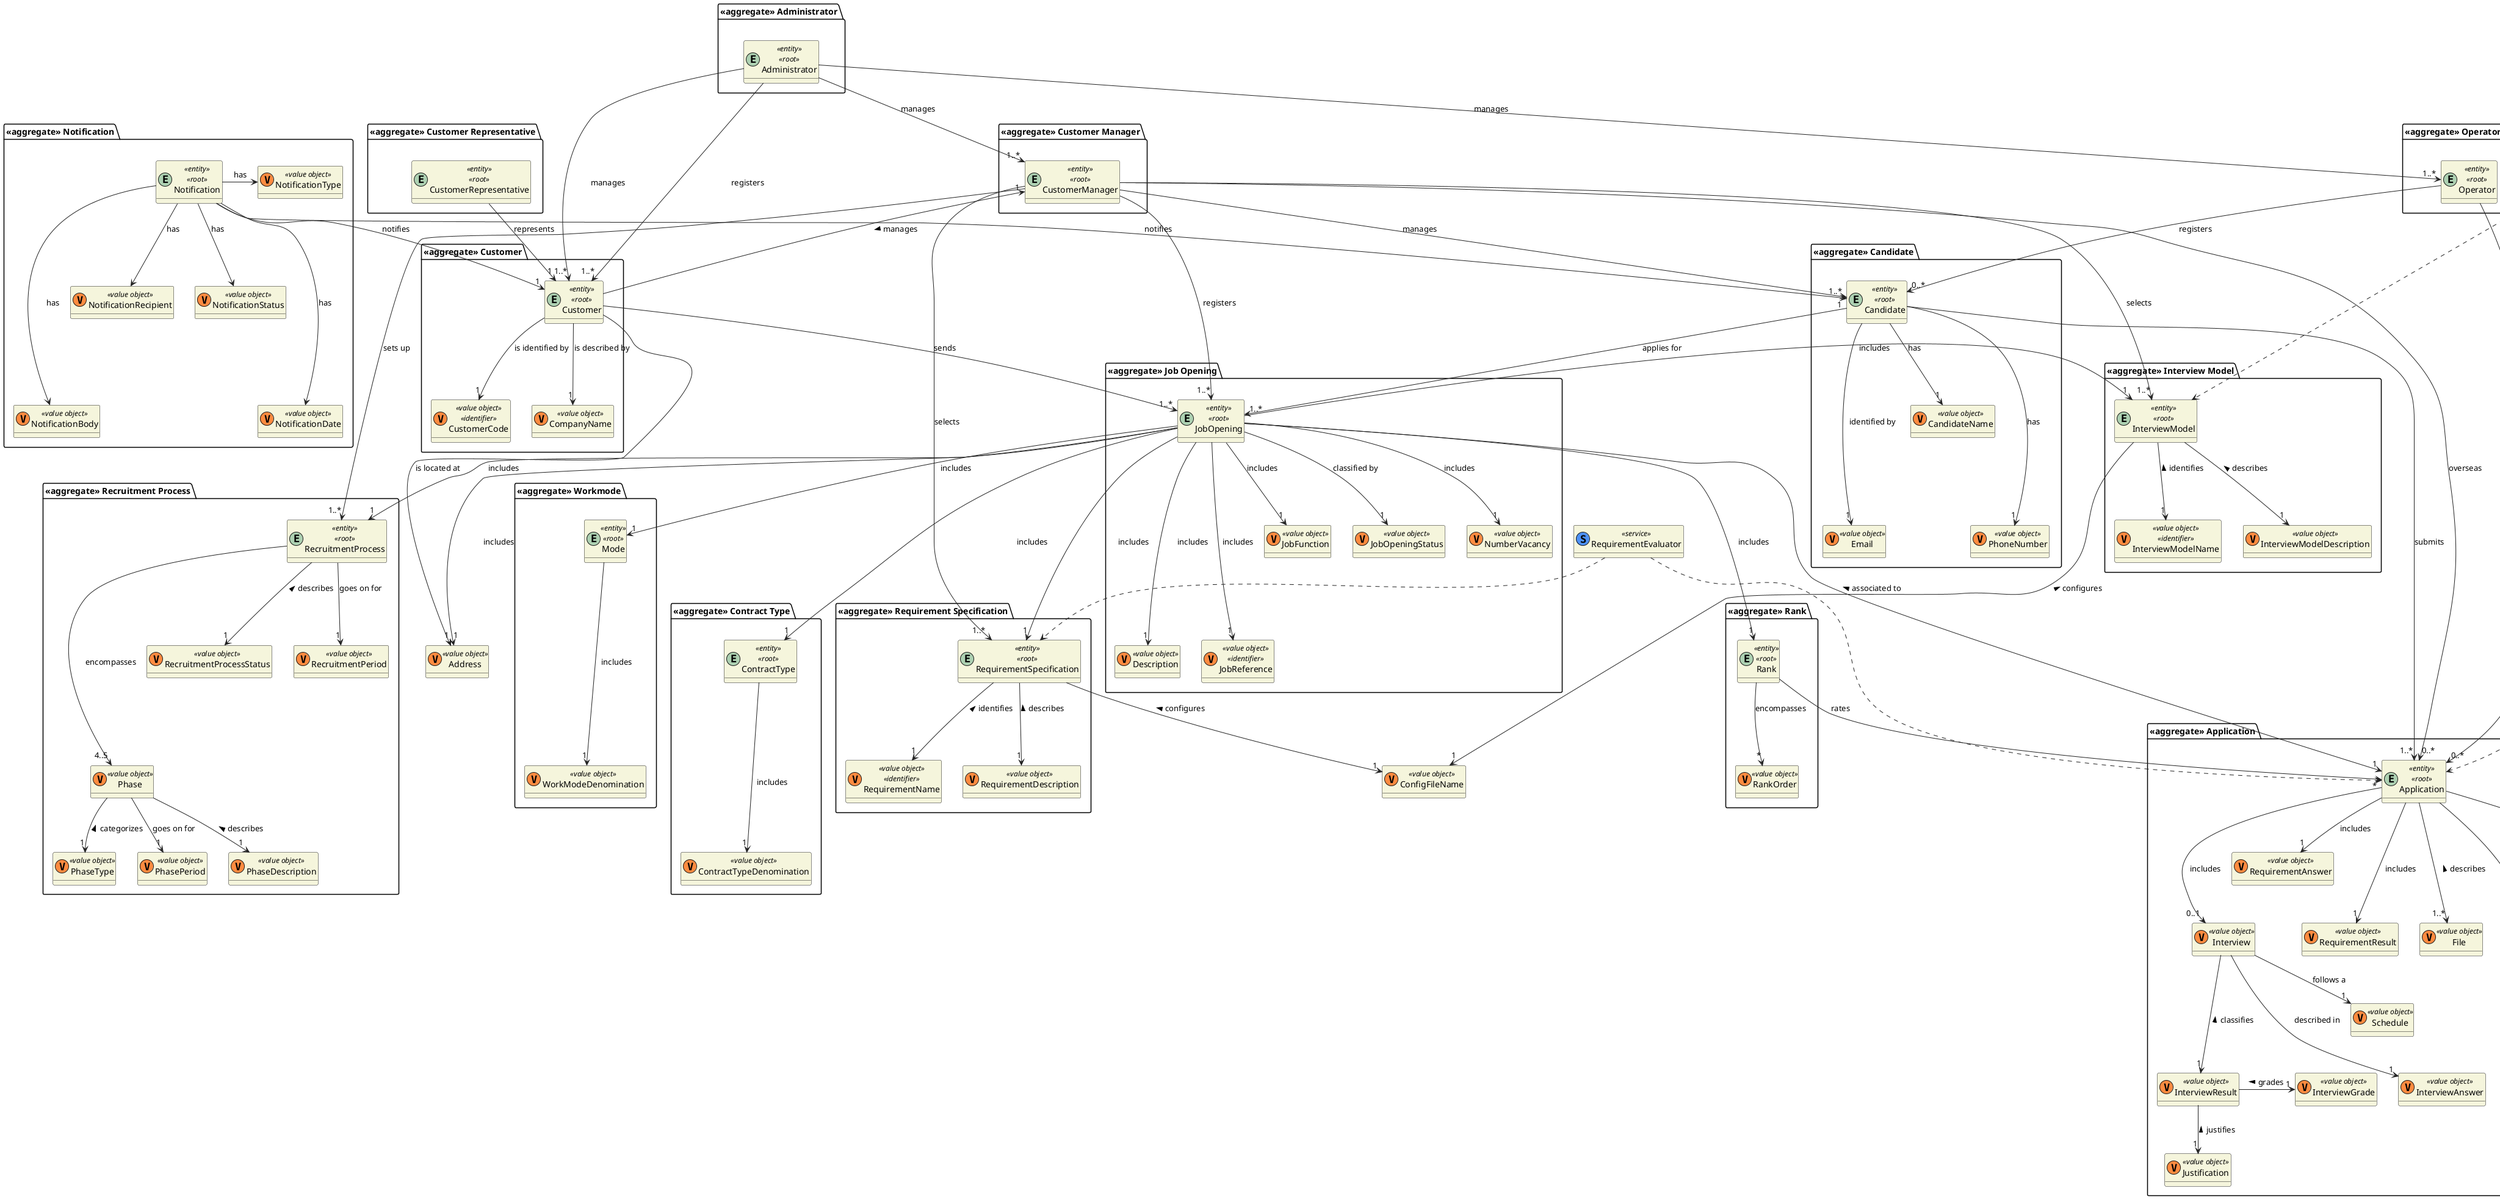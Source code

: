 @startuml
'https://plantuml.com/class-diagram

skinparam classAttributeIconSize 0
hide empty attributes
skinparam classBackgroundColor beige
skinparam ArrowColor #222222



'SHARED VALUE OBJETS

    class Address <<(V,#FF8B40) value object>> {}

 class ConfigFileName <<(V,#FF8B40) value object>> {}
'SERVICES
    class RequirementEvaluator <<(S,#4d91f7) service>> {}
    class InterviewEvaluator <<(S,#4d91f7) service>> {}

package "<<aggregate>> Interview Model" {
    entity InterviewModel <<entity>> <<root>>  {}
    class InterviewModelName <<(V,#FF8B40) value object>> <<identifier>> {}
    class InterviewModelDescription <<(V,#FF8B40) value object>> {}

}
package "<<aggregate>> Requirement Specification" {
    entity RequirementSpecification <<entity>> <<root>>  {}
    class RequirementName <<(V,#FF8B40) value object>> <<identifier>> {}
    class RequirementDescription <<(V,#FF8B40) value object>> {}
}
'AGGREGATES
package "<<aggregate>> Job Opening" {
    entity JobOpening <<entity>> <<root>> {}
    class JobFunction <<(V,#FF8B40) value object>> {}
    class JobOpeningStatus <<(V,#FF8B40) value object>> {}
    class NumberVacancy <<(V,#FF8B40) value object>> {}
       class Description <<(V,#FF8B40) value object>> {}
     class JobReference <<(V,#FF8B40) value object>> <<identifier>> {}

}

package "<<aggregate>> Rank" {
    entity Rank <<entity>> <<root>> {}
    class RankOrder <<(V,#FF8B40) value object>>{}
}

package "<<aggregate>> Administrator" {
    entity Administrator <<entity>> <<root>>  {}
}
package "<<aggregate>> Workmode" {
    entity Mode <<entity>> <<root>> {}
    class WorkModeDenomination <<(V,#FF8B40) value object>> {}
}
package "<<aggregate>> Contract Type" {
    entity ContractType <<entity>> <<root>> {}
    class ContractTypeDenomination <<(V,#FF8B40) value object>> {}
}
package "<<aggregate>> Customer Manager" {
    entity CustomerManager <<entity>> <<root>>  {}
}
package "<<aggregate>> Customer" {
    entity Customer <<entity>> <<root>>  {}
    class CustomerCode <<(V,#FF8B40) value object>> <<identifier>> {}
    class CompanyName <<(V,#FF8B40) value object>> {}
}
package "<<aggregate>> Customer Representative" {
    entity CustomerRepresentative <<entity>> <<root>> {}
    }
package "<<aggregate>> Operator" {
    entity Operator <<entity>> <<root>> {}
}
    package "<<aggregate>> Candidate" {
    entity Candidate <<entity>>  <<root>>{}
    class CandidateName <<(V,#FF8B40) value object>> {}
    class PhoneNumber <<(V,#FF8B40) value object>> {}
    class Email <<(V,#FF8B40) value object>> {}

}

package "<<aggregate>> Application" {
    entity Application <<entity>><<root>>  {}
    class ApplicationDate <<(V,#FF8B40) value object>> {}
    class ApplicationStatus <<(V,#FF8B40) value object>> {}
    class Interview <<(V,#FF8B40) value object>>   {}
    class InterviewAnswer <<(V,#FF8B40) value object>>   {}
    class InterviewResult <<(V,#FF8B40) value object>>   {}
    class Justification <<(V,#FF8B40) value object>>   {}
    class InterviewGrade <<(V,#FF8B40) value object>>   {}
    class RequirementAnswer <<(V,#FF8B40) value object>>   {}
    class RequirementResult <<(V,#FF8B40) value object>>   {}
    class InterviewAnswer <<(V,#FF8B40) value object>>   {}
    class Schedule <<(V,#FF8B40) value object>> {}
     class File <<(V,#FF8B40) value object>> {}
}

package "<<aggregate>> Notification" {
    entity Notification <<entity>> <<root>> {}
    class NotificationBody <<(V,#FF8B40) value object>>{}
    class NotificationType <<(V,#FF8B40) value object>>{}
    class NotificationRecipient <<(V,#FF8B40) value object>>{}
    class NotificationStatus <<(V,#FF8B40) value object>>{}
    class NotificationDate <<(V,#FF8B40) value object>>{}
}

package "<<aggregate>> Recruitment Process" {
    entity RecruitmentProcess <<entity>> <<root>> {}
    class RecruitmentPeriod <<(V,#FF8B40) value object>> {}
    class Phase <<(V,#FF8B40) value object>> {}
    class PhasePeriod <<(V,#FF8B40) value object>> {}
    class PhaseDescription <<(V,#FF8B40) value object>> {}
    class PhaseType <<(V,#FF8B40) value object>> {}
    class RecruitmentProcessStatus <<(V,#FF8B40) value object>> {}
}


'ASSOCIATIONS
Administrator -> "1..*" Customer: manages
Administrator --> "1..*" CustomerManager : manages
Administrator -> "1..*" Operator : manages
Administrator -> "1..*" Customer : registers
'--
Customer --> "1..*" JobOpening : sends
Customer --> "1" CompanyName : is described by
Customer --> "1" Address : is located at
Customer --> "1" CustomerCode : is identified by
'--
CustomerManager "1" <--  Customer: manages >
CustomerManager --> "1..*" JobOpening: registers
CustomerManager ---> "0..*" Application : overseas
CustomerManager --> "1..*" RecruitmentProcess : sets up
CustomerManager --> "1..*" Candidate : manages
CustomerManager --> "1..*" InterviewModel : selects
CustomerManager ---> "1..*" RequirementSpecification : selects
'--
Operator --> "0..*" Candidate : registers
Operator --> "0..*" Application : registers
'--
Candidate --> "1..*" Application : submits
Candidate --> "1..*" JobOpening : applies for
Candidate ---> "1" Email: identified by
Candidate --> "1" CandidateName: has
Candidate ---> "1" PhoneNumber: has
'--
CustomerRepresentative --> "1" Customer :  represents
'--
JobOpening ---> "1"  JobReference : includes
JobOpening --> "1"  Mode : includes
JobOpening --> "1"  NumberVacancy : includes
JobOpening ---> "1"  Address : includes
JobOpening --> "1"  JobFunction : includes
JobOpening ---> "1"  Description : includes
JobOpening ---> "1"  ContractType : includes
JobOpening --> "1" JobOpeningStatus : classified by
JobOpening ---> "1"  RequirementSpecification : includes
JobOpening -> "1"  InterviewModel : includes
JobOpening --> "1"  RecruitmentProcess : includes
JobOpening --> "1"  Application : associated to <
'--
ContractType ---> "1"  ContractTypeDenomination : includes
'--
Mode ---> "1"  WorkModeDenomination : includes
'__
JobOpening ---> "1"  Rank : includes
Rank --> "*" RankOrder : encompasses
Rank --> "*" Application : rates
'--
RecruitmentProcess --> "1" RecruitmentPeriod : goes on for
RecruitmentProcess ---> "4..5" Phase : encompasses
RecruitmentProcess --> "1" RecruitmentProcessStatus : describes <
'--
Phase --> "1" PhasePeriod :  goes on for
Phase --> "1" PhaseType : categorizes <
Phase --> "1" PhaseDescription : describes <
'--
Application ---> "0..1" Interview : includes
Application --> "1" RequirementAnswer : includes
Application ---> "1" RequirementResult : includes
Application ---> "1..*" File : describes <
Application ---> "1" ApplicationDate : registered by
Application --> "1" ApplicationStatus : categorizes <
'--
RequirementEvaluator .--> Application
RequirementEvaluator .-> RequirementSpecification
'--
InterviewEvaluator .-> Application
InterviewEvaluator .--> InterviewModel
'--
Interview ---> "1" InterviewAnswer: described in
Interview ---> "1" InterviewResult: classifies <
InterviewResult -> "1" InterviewGrade: grades <
InterviewResult --> "1" Justification: justifies <
Interview --> "1" Schedule : follows a
'--
InterviewModel --> "1" InterviewModelName: identifies <
InterviewModel --> "1" InterviewModelDescription: describes <
InterviewModel --> "1" ConfigFileName: configures <
'--
RequirementSpecification --> "1" RequirementName: identifies <
RequirementSpecification --> "1" RequirementDescription: describes <
RequirementSpecification --> "1" ConfigFileName: configures <
'--
Notification ---> NotificationBody : has
Notification --> NotificationRecipient : has
Notification --> NotificationStatus : has
Notification ---> NotificationDate : has
Notification -> NotificationType : has
'__
Notification --> "1" Candidate : notifies
Notification --> "1" Customer : notifies
@enduml